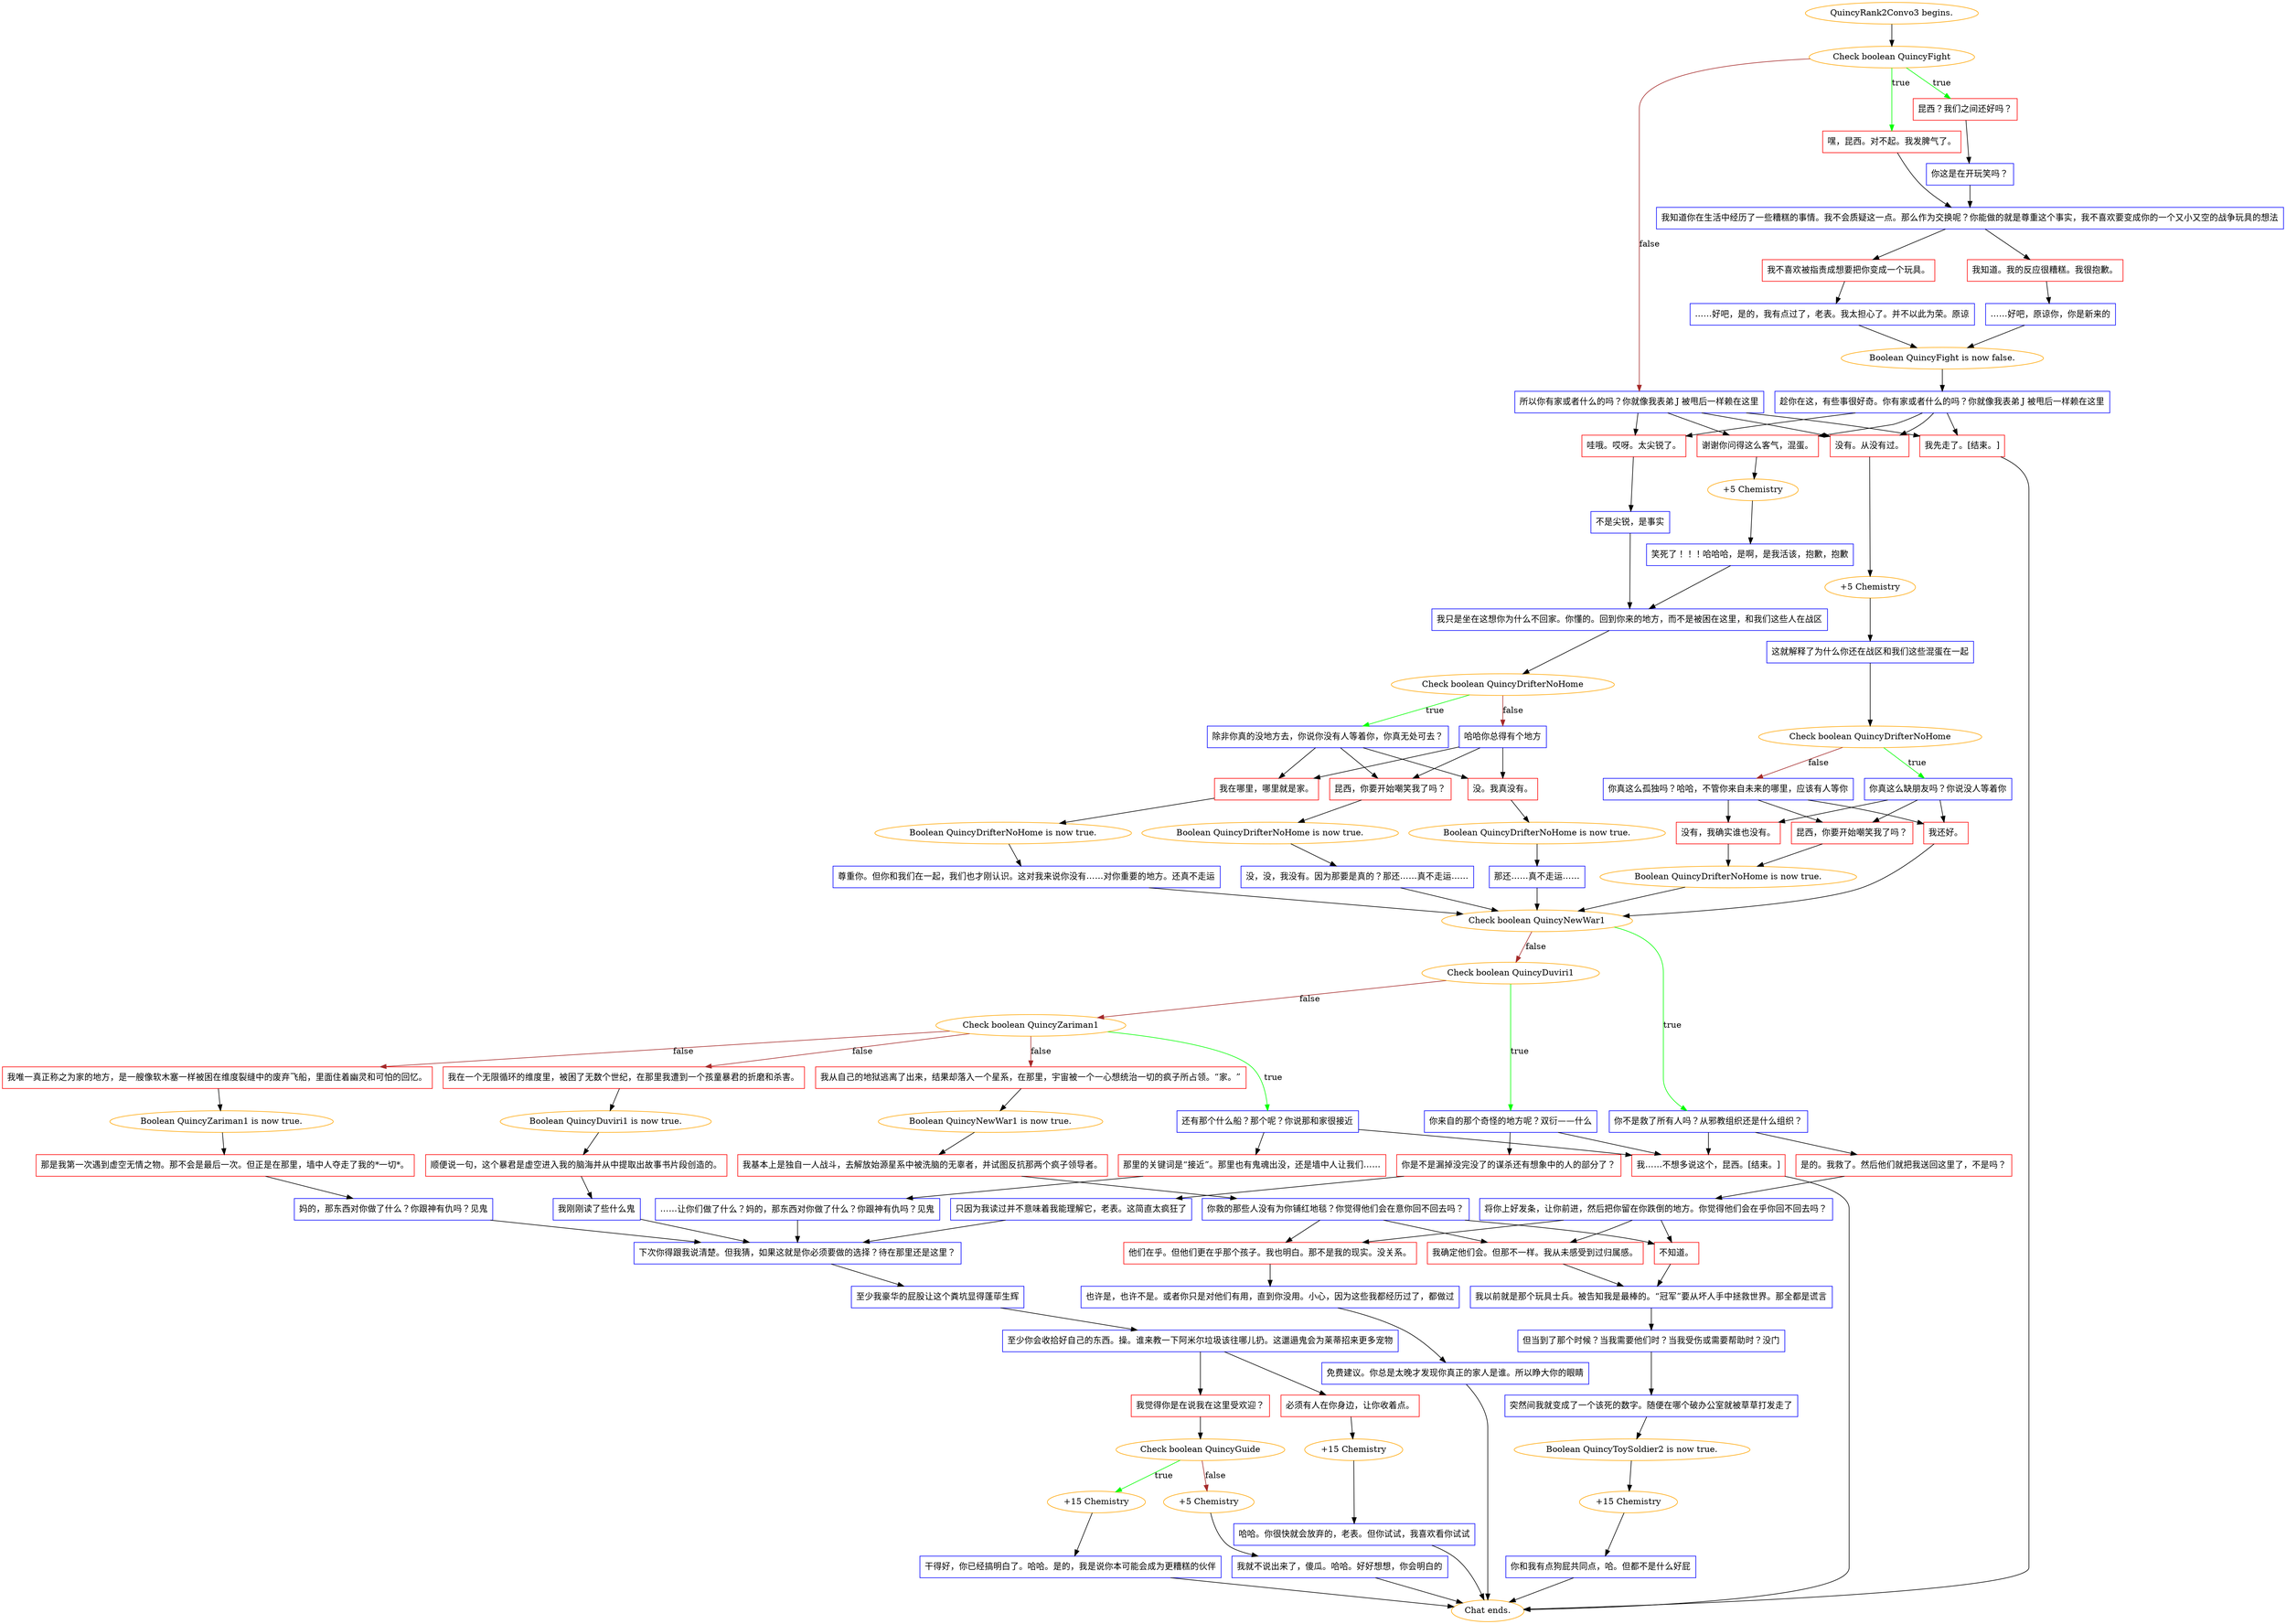digraph {
	"QuincyRank2Convo3 begins." [color=orange];
		"QuincyRank2Convo3 begins." -> j1601702419;
	j1601702419 [label="Check boolean QuincyFight",color=orange];
		j1601702419 -> j2852798534 [label=true,color=green];
		j1601702419 -> j2968410493 [label=true,color=green];
		j1601702419 -> j4010643267 [label=false,color=brown];
	j2852798534 [label="昆西？我们之间还好吗？",shape=box,color=red];
		j2852798534 -> j1160963062;
	j2968410493 [label="嘿，昆西。对不起。我发脾气了。",shape=box,color=red];
		j2968410493 -> j3403255623;
	j4010643267 [label="所以你有家或者什么的吗？你就像我表弟 J 被甩后一样赖在这里",shape=box,color=blue];
		j4010643267 -> j2018727103;
		j4010643267 -> j2721785502;
		j4010643267 -> j182339337;
		j4010643267 -> j2322463811;
	j1160963062 [label="你这是在开玩笑吗？",shape=box,color=blue];
		j1160963062 -> j3403255623;
	j3403255623 [label="我知道你在生活中经历了一些糟糕的事情。我不会质疑这一点。那么作为交换呢？你能做的就是尊重这个事实，我不喜欢要变成你的一个又小又空的战争玩具的想法",shape=box,color=blue];
		j3403255623 -> j124489987;
		j3403255623 -> j2504513294;
	j2018727103 [label="没有。从没有过。",shape=box,color=red];
		j2018727103 -> j230059613;
	j2721785502 [label="哇哦。哎呀。太尖锐了。",shape=box,color=red];
		j2721785502 -> j704952204;
	j182339337 [label="谢谢你问得这么客气，混蛋。",shape=box,color=red];
		j182339337 -> j1413703023;
	j2322463811 [label="我先走了。[结束。]",shape=box,color=red];
		j2322463811 -> "Chat ends.";
	j124489987 [label="我不喜欢被指责成想要把你变成一个玩具。",shape=box,color=red];
		j124489987 -> j204493495;
	j2504513294 [label="我知道。我的反应很糟糕。我很抱歉。",shape=box,color=red];
		j2504513294 -> j568966716;
	j230059613 [label="+5 Chemistry",color=orange];
		j230059613 -> j353320908;
	j704952204 [label="不是尖锐，是事实",shape=box,color=blue];
		j704952204 -> j3678978509;
	j1413703023 [label="+5 Chemistry",color=orange];
		j1413703023 -> j3883172889;
	"Chat ends." [color=orange];
	j204493495 [label="……好吧，是的，我有点过了，老表。我太担心了。并不以此为荣。原谅",shape=box,color=blue];
		j204493495 -> j2621644403;
	j568966716 [label="……好吧，原谅你，你是新来的",shape=box,color=blue];
		j568966716 -> j2621644403;
	j353320908 [label="这就解释了为什么你还在战区和我们这些混蛋在一起",shape=box,color=blue];
		j353320908 -> j4197026530;
	j3678978509 [label="我只是坐在这想你为什么不回家。你懂的。回到你来的地方，而不是被困在这里，和我们这些人在战区",shape=box,color=blue];
		j3678978509 -> j1894094016;
	j3883172889 [label="笑死了！！！哈哈哈，是啊，是我活该，抱歉，抱歉",shape=box,color=blue];
		j3883172889 -> j3678978509;
	j2621644403 [label="Boolean QuincyFight is now false.",color=orange];
		j2621644403 -> j1596080539;
	j4197026530 [label="Check boolean QuincyDrifterNoHome",color=orange];
		j4197026530 -> j4015936972 [label=true,color=green];
		j4197026530 -> j2875057437 [label=false,color=brown];
	j1894094016 [label="Check boolean QuincyDrifterNoHome",color=orange];
		j1894094016 -> j3745127061 [label=true,color=green];
		j1894094016 -> j1464807622 [label=false,color=brown];
	j1596080539 [label="趁你在这，有些事很好奇。你有家或者什么的吗？你就像我表弟 J 被甩后一样赖在这里",shape=box,color=blue];
		j1596080539 -> j2018727103;
		j1596080539 -> j2721785502;
		j1596080539 -> j182339337;
		j1596080539 -> j2322463811;
	j4015936972 [label="你真这么缺朋友吗？你说没人等着你",shape=box,color=blue];
		j4015936972 -> j806357063;
		j4015936972 -> j302948262;
		j4015936972 -> j3791693951;
	j2875057437 [label="你真这么孤独吗？哈哈，不管你来自未来的哪里，应该有人等你",shape=box,color=blue];
		j2875057437 -> j806357063;
		j2875057437 -> j302948262;
		j2875057437 -> j3791693951;
	j3745127061 [label="除非你真的没地方去，你说你没有人等着你，你真无处可去？",shape=box,color=blue];
		j3745127061 -> j2323466252;
		j3745127061 -> j2627254397;
		j3745127061 -> j3237104417;
	j1464807622 [label="哈哈你总得有个地方",shape=box,color=blue];
		j1464807622 -> j2323466252;
		j1464807622 -> j2627254397;
		j1464807622 -> j3237104417;
	j806357063 [label="没有，我确实谁也没有。",shape=box,color=red];
		j806357063 -> j3282833082;
	j302948262 [label="昆西，你要开始嘲笑我了吗？",shape=box,color=red];
		j302948262 -> j3282833082;
	j3791693951 [label="我还好。",shape=box,color=red];
		j3791693951 -> j3757093126;
	j2323466252 [label="没。我真没有。",shape=box,color=red];
		j2323466252 -> j3587688085;
	j2627254397 [label="昆西，你要开始嘲笑我了吗？",shape=box,color=red];
		j2627254397 -> j1402497424;
	j3237104417 [label="我在哪里，哪里就是家。",shape=box,color=red];
		j3237104417 -> j2823384198;
	j3282833082 [label="Boolean QuincyDrifterNoHome is now true.",color=orange];
		j3282833082 -> j3757093126;
	j3757093126 [label="Check boolean QuincyNewWar1",color=orange];
		j3757093126 -> j2242123601 [label=true,color=green];
		j3757093126 -> j2045940686 [label=false,color=brown];
	j3587688085 [label="Boolean QuincyDrifterNoHome is now true.",color=orange];
		j3587688085 -> j1624428990;
	j1402497424 [label="Boolean QuincyDrifterNoHome is now true.",color=orange];
		j1402497424 -> j581178509;
	j2823384198 [label="Boolean QuincyDrifterNoHome is now true.",color=orange];
		j2823384198 -> j190892931;
	j2242123601 [label="你不是救了所有人吗？从邪教组织还是什么组织？",shape=box,color=blue];
		j2242123601 -> j1508648090;
		j2242123601 -> j2474001439;
	j2045940686 [label="Check boolean QuincyDuviri1",color=orange];
		j2045940686 -> j3538427905 [label=true,color=green];
		j2045940686 -> j931242892 [label=false,color=brown];
	j1624428990 [label="那还……真不走运……",shape=box,color=blue];
		j1624428990 -> j3757093126;
	j581178509 [label="没，没，我没有。因为那要是真的？那还……真不走运……",shape=box,color=blue];
		j581178509 -> j3757093126;
	j190892931 [label="尊重你。但你和我们在一起，我们也才刚认识。这对我来说你没有……对你重要的地方。还真不走运",shape=box,color=blue];
		j190892931 -> j3757093126;
	j1508648090 [label="是的。我救了。然后他们就把我送回这里了，不是吗？",shape=box,color=red];
		j1508648090 -> j3102463074;
	j2474001439 [label="我……不想多说这个，昆西。[结束。]",shape=box,color=red];
		j2474001439 -> "Chat ends.";
	j3538427905 [label="你来自的那个奇怪的地方呢？双衍——什么",shape=box,color=blue];
		j3538427905 -> j2467366616;
		j3538427905 -> j2474001439;
	j931242892 [label="Check boolean QuincyZariman1",color=orange];
		j931242892 -> j1923567518 [label=true,color=green];
		j931242892 -> j390916481 [label=false,color=brown];
		j931242892 -> j1804909625 [label=false,color=brown];
		j931242892 -> j2112631987 [label=false,color=brown];
	j3102463074 [label="将你上好发条，让你前进，然后把你留在你跌倒的地方。你觉得他们会在乎你回不回去吗？",shape=box,color=blue];
		j3102463074 -> j643655487;
		j3102463074 -> j858527406;
		j3102463074 -> j3544300324;
	j2467366616 [label="你是不是漏掉没完没了的谋杀还有想象中的人的部分了？",shape=box,color=red];
		j2467366616 -> j1779138798;
	j1923567518 [label="还有那个什么船？那个呢？你说那和家很接近",shape=box,color=blue];
		j1923567518 -> j2995331473;
		j1923567518 -> j2474001439;
	j390916481 [label="我从自己的地狱逃离了出来，结果却落入一个星系，在那里，宇宙被一个一心想统治一切的疯子所占领。“家。”",shape=box,color=red];
		j390916481 -> j1922425302;
	j1804909625 [label="我唯一真正称之为家的地方，是一艘像软木塞一样被困在维度裂缝中的废弃飞船，里面住着幽灵和可怕的回忆。",shape=box,color=red];
		j1804909625 -> j3782533765;
	j2112631987 [label="我在一个无限循环的维度里，被困了无数个世纪，在那里我遭到一个孩童暴君的折磨和杀害。",shape=box,color=red];
		j2112631987 -> j2599647880;
	j643655487 [label="不知道。",shape=box,color=red];
		j643655487 -> j1002883122;
	j858527406 [label="我确定他们会。但那不一样。我从未感受到过归属感。",shape=box,color=red];
		j858527406 -> j1002883122;
	j3544300324 [label="他们在乎。但他们更在乎那个孩子。我也明白。那不是我的现实。没关系。",shape=box,color=red];
		j3544300324 -> j1930567404;
	j1779138798 [label="只因为我读过并不意味着我能理解它，老表。这简直太疯狂了",shape=box,color=blue];
		j1779138798 -> j3109370775;
	j2995331473 [label="那里的关键词是“接近”。那里也有鬼魂出没，还是墙中人让我们……",shape=box,color=red];
		j2995331473 -> j1387716562;
	j1922425302 [label="Boolean QuincyNewWar1 is now true.",color=orange];
		j1922425302 -> j3067178159;
	j3782533765 [label="Boolean QuincyZariman1 is now true.",color=orange];
		j3782533765 -> j2289094529;
	j2599647880 [label="Boolean QuincyDuviri1 is now true.",color=orange];
		j2599647880 -> j1647088460;
	j1002883122 [label="我以前就是那个玩具士兵。被告知我是最棒的。“冠军”要从坏人手中拯救世界。那全都是谎言",shape=box,color=blue];
		j1002883122 -> j1190595907;
	j1930567404 [label="也许是，也许不是。或者你只是对他们有用，直到你没用。小心，因为这些我都经历过了，都做过",shape=box,color=blue];
		j1930567404 -> j1659521870;
	j3109370775 [label="下次你得跟我说清楚。但我猜，如果这就是你必须要做的选择？待在那里还是这里？",shape=box,color=blue];
		j3109370775 -> j4253756031;
	j1387716562 [label="……让你们做了什么？妈的，那东西对你做了什么？你跟神有仇吗？见鬼",shape=box,color=blue];
		j1387716562 -> j3109370775;
	j3067178159 [label="我基本上是独自一人战斗，去解放始源星系中被洗脑的无辜者，并试图反抗那两个疯子领导者。",shape=box,color=red];
		j3067178159 -> j766567421;
	j2289094529 [label="那是我第一次遇到虚空无情之物。那不会是最后一次。但正是在那里，墙中人夺走了我的*一切*。",shape=box,color=red];
		j2289094529 -> j493549755;
	j1647088460 [label="顺便说一句，这个暴君是虚空进入我的脑海并从中提取出故事书片段创造的。",shape=box,color=red];
		j1647088460 -> j2952131208;
	j1190595907 [label="但当到了那个时候？当我需要他们时？当我受伤或需要帮助时？没门",shape=box,color=blue];
		j1190595907 -> j1655470949;
	j1659521870 [label="免费建议。你总是太晚才发现你真正的家人是谁。所以睁大你的眼睛",shape=box,color=blue];
		j1659521870 -> "Chat ends.";
	j4253756031 [label="至少我豪华的屁股让这个粪坑显得蓬荜生辉",shape=box,color=blue];
		j4253756031 -> j3935693156;
	j766567421 [label="你救的那些人没有为你铺红地毯？你觉得他们会在意你回不回去吗？",shape=box,color=blue];
		j766567421 -> j643655487;
		j766567421 -> j858527406;
		j766567421 -> j3544300324;
	j493549755 [label="妈的，那东西对你做了什么？你跟神有仇吗？见鬼",shape=box,color=blue];
		j493549755 -> j3109370775;
	j2952131208 [label="我刚刚读了些什么鬼",shape=box,color=blue];
		j2952131208 -> j3109370775;
	j1655470949 [label="突然间我就变成了一个该死的数字。随便在哪个破办公室就被草草打发走了",shape=box,color=blue];
		j1655470949 -> j3980265460;
	j3935693156 [label="至少你会收拾好自己的东西。操。谁来教一下阿米尔垃圾该往哪儿扔。这邋遢鬼会为莱蒂招来更多宠物",shape=box,color=blue];
		j3935693156 -> j3675228349;
		j3935693156 -> j3720130600;
	j3980265460 [label="Boolean QuincyToySoldier2 is now true.",color=orange];
		j3980265460 -> j3249663676;
	j3675228349 [label="我觉得你是在说我在这里受欢迎？",shape=box,color=red];
		j3675228349 -> j420825227;
	j3720130600 [label="必须有人在你身边，让你收着点。",shape=box,color=red];
		j3720130600 -> j1477438785;
	j3249663676 [label="+15 Chemistry",color=orange];
		j3249663676 -> j4198909351;
	j420825227 [label="Check boolean QuincyGuide",color=orange];
		j420825227 -> j3523924346 [label=true,color=green];
		j420825227 -> j1975230285 [label=false,color=brown];
	j1477438785 [label="+15 Chemistry",color=orange];
		j1477438785 -> j1826824815;
	j4198909351 [label="你和我有点狗屁共同点，哈。但都不是什么好屁",shape=box,color=blue];
		j4198909351 -> "Chat ends.";
	j3523924346 [label="+15 Chemistry",color=orange];
		j3523924346 -> j1424391408;
	j1975230285 [label="+5 Chemistry",color=orange];
		j1975230285 -> j1983392130;
	j1826824815 [label="哈哈。你很快就会放弃的，老表。但你试试，我喜欢看你试试",shape=box,color=blue];
		j1826824815 -> "Chat ends.";
	j1424391408 [label="干得好，你已经搞明白了。哈哈。是的，我是说你本可能会成为更糟糕的伙伴",shape=box,color=blue];
		j1424391408 -> "Chat ends.";
	j1983392130 [label="我就不说出来了，傻瓜。哈哈。好好想想，你会明白的",shape=box,color=blue];
		j1983392130 -> "Chat ends.";
}